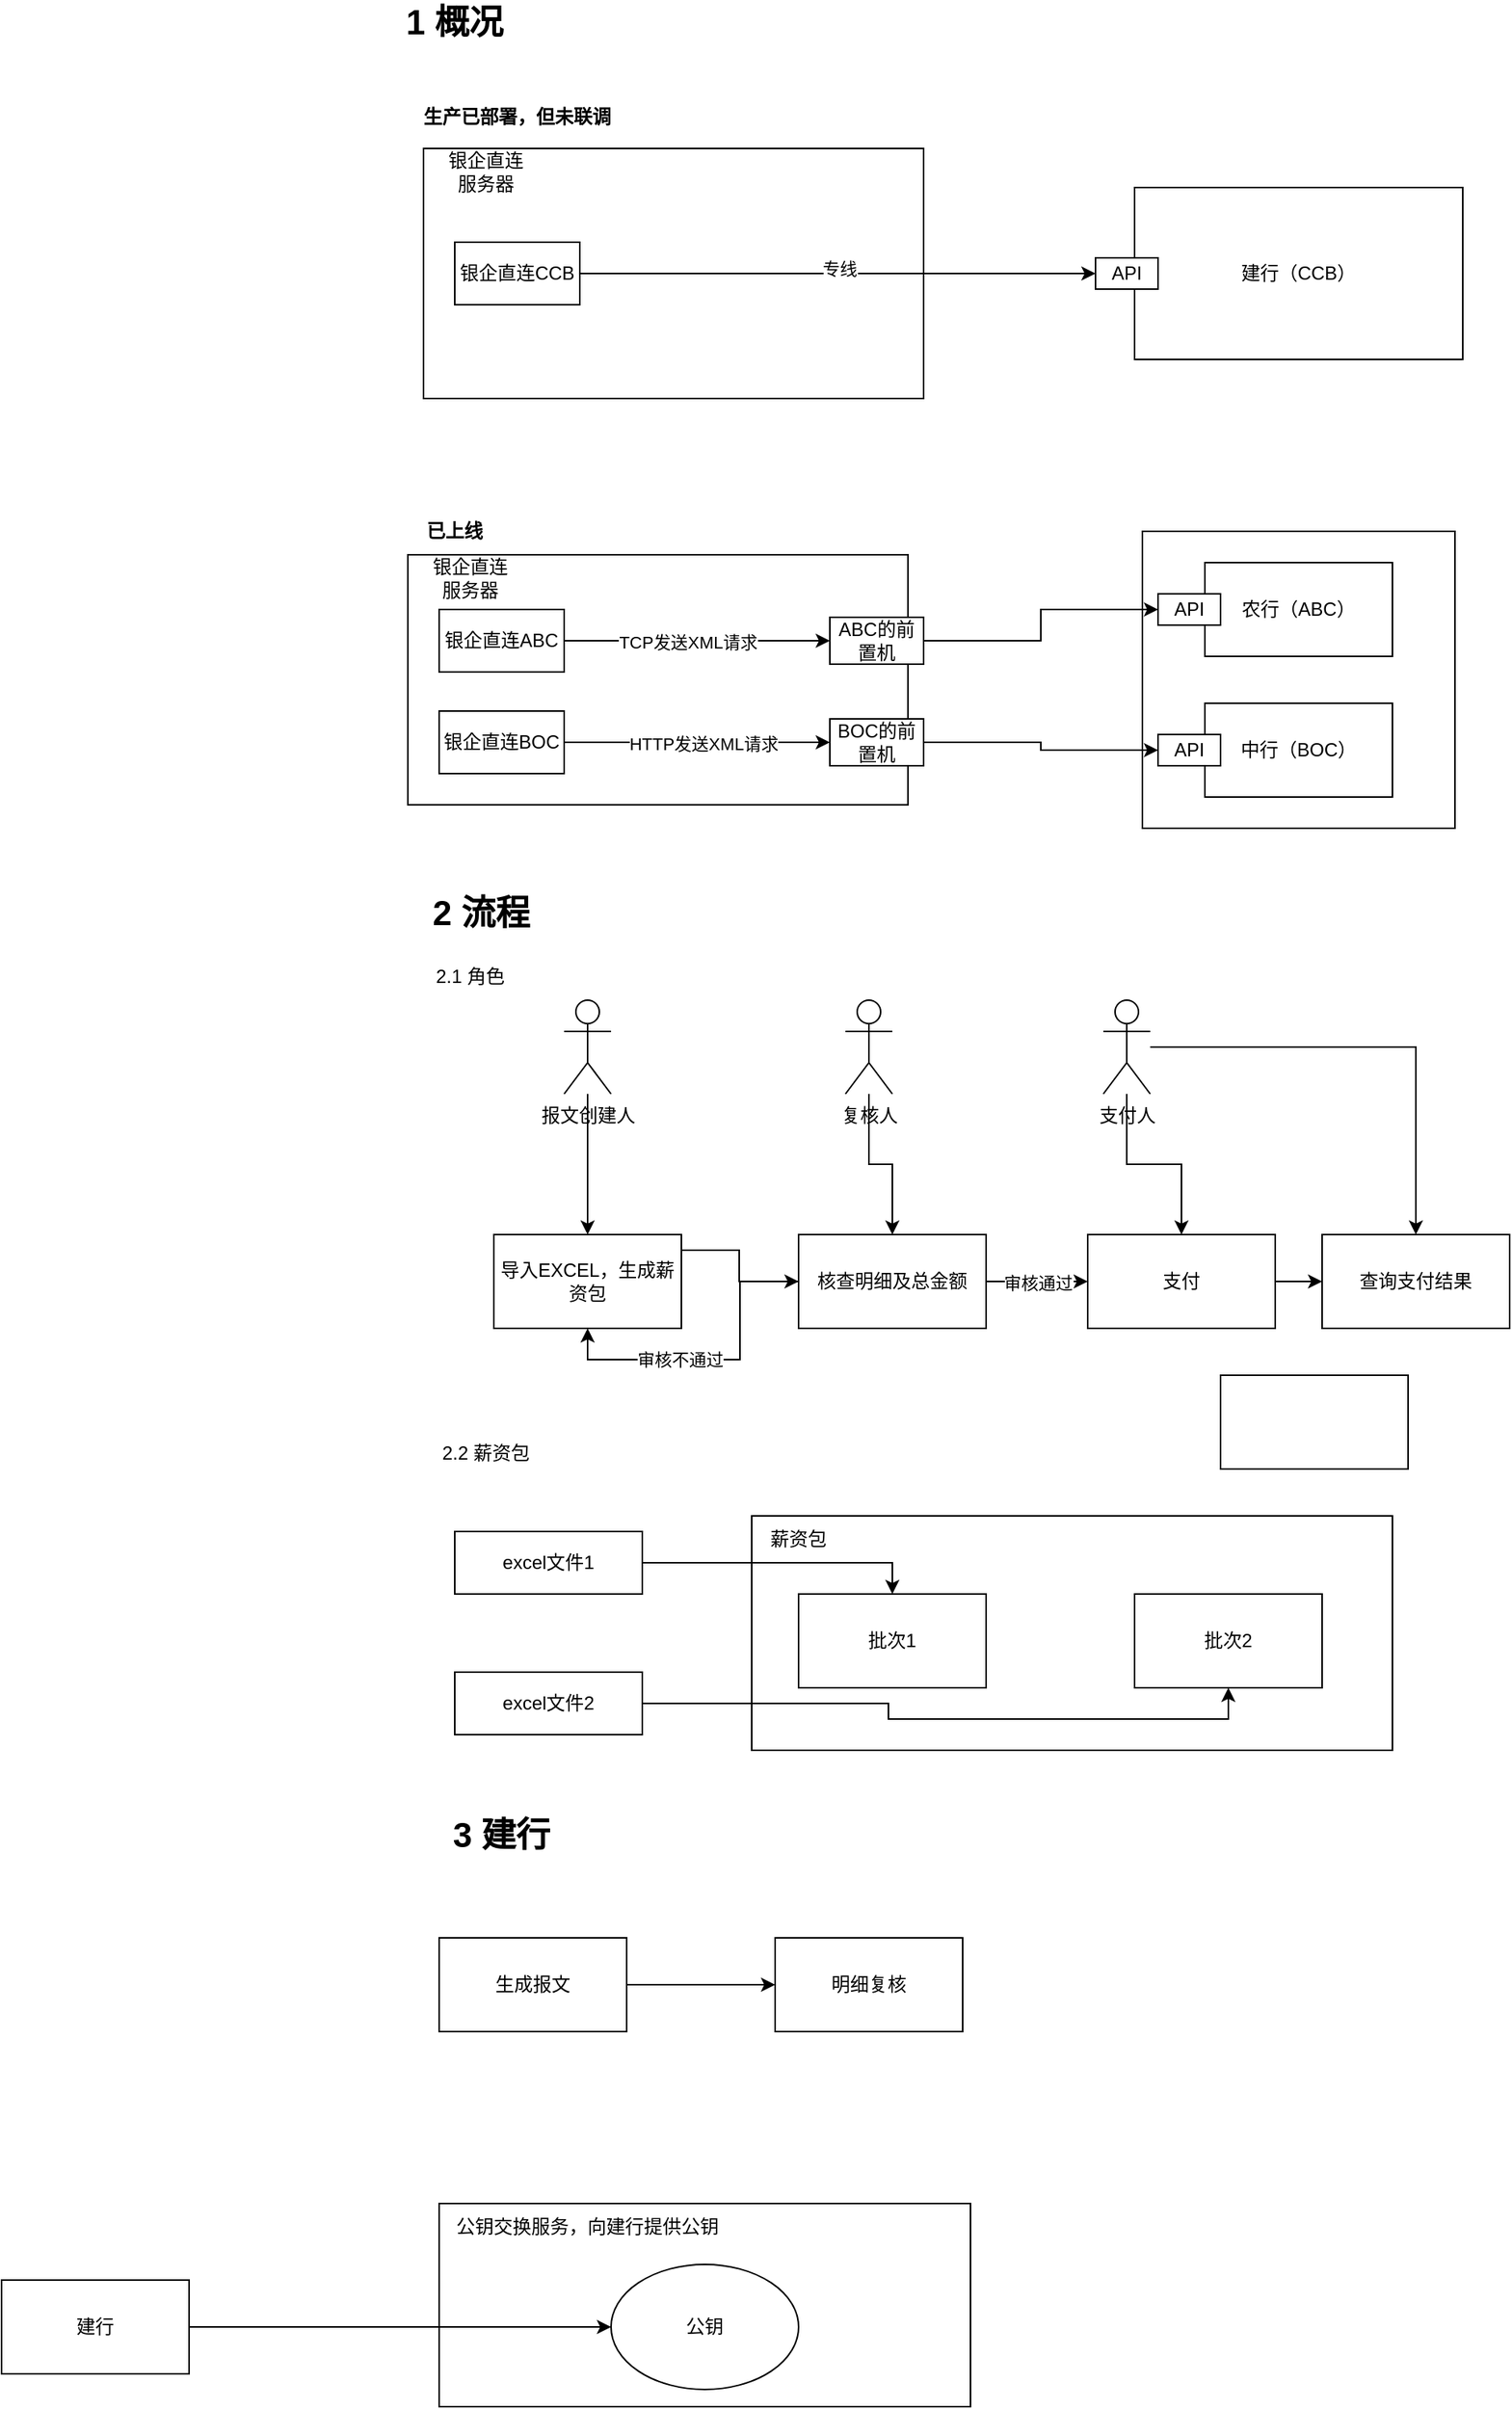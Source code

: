 <mxfile version="24.0.7" type="github">
  <diagram name="第 1 页" id="X4h0lDhVr6DsjgSZqi_2">
    <mxGraphModel dx="1961" dy="1806" grid="1" gridSize="10" guides="1" tooltips="1" connect="1" arrows="1" fold="1" page="1" pageScale="1" pageWidth="827" pageHeight="1169" math="0" shadow="0">
      <root>
        <mxCell id="0" />
        <mxCell id="1" parent="0" />
        <mxCell id="lKBQZbkwnr8usIHEwACZ-23" value="" style="rounded=0;whiteSpace=wrap;html=1;" parent="1" vertex="1">
          <mxGeometry x="-390" y="-265" width="320" height="160" as="geometry" />
        </mxCell>
        <mxCell id="lKBQZbkwnr8usIHEwACZ-7" value="" style="rounded=0;whiteSpace=wrap;html=1;" parent="1" vertex="1">
          <mxGeometry x="70" y="-20" width="200" height="190" as="geometry" />
        </mxCell>
        <mxCell id="lKBQZbkwnr8usIHEwACZ-1" value="" style="rounded=0;whiteSpace=wrap;html=1;" parent="1" vertex="1">
          <mxGeometry x="-400" y="-5" width="320" height="160" as="geometry" />
        </mxCell>
        <mxCell id="lKBQZbkwnr8usIHEwACZ-2" value="建行（CCB）" style="rounded=0;whiteSpace=wrap;html=1;" parent="1" vertex="1">
          <mxGeometry x="65" y="-240" width="210" height="110" as="geometry" />
        </mxCell>
        <mxCell id="lKBQZbkwnr8usIHEwACZ-3" value="农行（ABC）" style="rounded=0;whiteSpace=wrap;html=1;" parent="1" vertex="1">
          <mxGeometry x="110" width="120" height="60" as="geometry" />
        </mxCell>
        <mxCell id="lKBQZbkwnr8usIHEwACZ-4" value="中行（BOC）" style="rounded=0;whiteSpace=wrap;html=1;" parent="1" vertex="1">
          <mxGeometry x="110" y="90" width="120" height="60" as="geometry" />
        </mxCell>
        <mxCell id="lKBQZbkwnr8usIHEwACZ-5" value="银企直连服务器" style="text;strokeColor=none;align=center;fillColor=none;html=1;verticalAlign=middle;whiteSpace=wrap;rounded=0;" parent="1" vertex="1">
          <mxGeometry x="-390" y="-5" width="60" height="30" as="geometry" />
        </mxCell>
        <mxCell id="lKBQZbkwnr8usIHEwACZ-11" style="edgeStyle=orthogonalEdgeStyle;rounded=0;orthogonalLoop=1;jettySize=auto;html=1;entryX=0;entryY=0.5;entryDx=0;entryDy=0;" parent="1" source="lKBQZbkwnr8usIHEwACZ-6" target="lKBQZbkwnr8usIHEwACZ-9" edge="1">
          <mxGeometry relative="1" as="geometry" />
        </mxCell>
        <mxCell id="lKBQZbkwnr8usIHEwACZ-6" value="ABC的前置机" style="text;strokeColor=default;align=center;fillColor=default;html=1;verticalAlign=middle;whiteSpace=wrap;rounded=0;" parent="1" vertex="1">
          <mxGeometry x="-130" y="35" width="60" height="30" as="geometry" />
        </mxCell>
        <mxCell id="lKBQZbkwnr8usIHEwACZ-12" style="edgeStyle=orthogonalEdgeStyle;rounded=0;orthogonalLoop=1;jettySize=auto;html=1;entryX=0;entryY=0.5;entryDx=0;entryDy=0;" parent="1" source="lKBQZbkwnr8usIHEwACZ-8" target="lKBQZbkwnr8usIHEwACZ-10" edge="1">
          <mxGeometry relative="1" as="geometry" />
        </mxCell>
        <mxCell id="lKBQZbkwnr8usIHEwACZ-8" value="BOC的前置机" style="text;strokeColor=default;align=center;fillColor=default;html=1;verticalAlign=middle;whiteSpace=wrap;rounded=0;" parent="1" vertex="1">
          <mxGeometry x="-130" y="100" width="60" height="30" as="geometry" />
        </mxCell>
        <mxCell id="lKBQZbkwnr8usIHEwACZ-9" value="API" style="rounded=0;whiteSpace=wrap;html=1;" parent="1" vertex="1">
          <mxGeometry x="80" y="20" width="40" height="20" as="geometry" />
        </mxCell>
        <mxCell id="lKBQZbkwnr8usIHEwACZ-10" value="API" style="rounded=0;whiteSpace=wrap;html=1;" parent="1" vertex="1">
          <mxGeometry x="80" y="110" width="40" height="20" as="geometry" />
        </mxCell>
        <mxCell id="lKBQZbkwnr8usIHEwACZ-14" style="edgeStyle=orthogonalEdgeStyle;rounded=0;orthogonalLoop=1;jettySize=auto;html=1;entryX=0;entryY=0.5;entryDx=0;entryDy=0;" parent="1" source="lKBQZbkwnr8usIHEwACZ-13" target="lKBQZbkwnr8usIHEwACZ-6" edge="1">
          <mxGeometry relative="1" as="geometry" />
        </mxCell>
        <mxCell id="lKBQZbkwnr8usIHEwACZ-15" value="TCP发送XML请求" style="edgeLabel;html=1;align=center;verticalAlign=middle;resizable=0;points=[];" parent="lKBQZbkwnr8usIHEwACZ-14" vertex="1" connectable="0">
          <mxGeometry x="-0.076" y="-1" relative="1" as="geometry">
            <mxPoint as="offset" />
          </mxGeometry>
        </mxCell>
        <mxCell id="lKBQZbkwnr8usIHEwACZ-13" value="银企直连ABC" style="rounded=0;whiteSpace=wrap;html=1;" parent="1" vertex="1">
          <mxGeometry x="-380" y="30" width="80" height="40" as="geometry" />
        </mxCell>
        <mxCell id="lKBQZbkwnr8usIHEwACZ-17" style="edgeStyle=orthogonalEdgeStyle;rounded=0;orthogonalLoop=1;jettySize=auto;html=1;" parent="1" source="lKBQZbkwnr8usIHEwACZ-16" target="lKBQZbkwnr8usIHEwACZ-8" edge="1">
          <mxGeometry relative="1" as="geometry" />
        </mxCell>
        <mxCell id="lKBQZbkwnr8usIHEwACZ-18" value="HTTP发送XML请求" style="edgeLabel;html=1;align=center;verticalAlign=middle;resizable=0;points=[];" parent="lKBQZbkwnr8usIHEwACZ-17" vertex="1" connectable="0">
          <mxGeometry x="0.039" y="-1" relative="1" as="geometry">
            <mxPoint as="offset" />
          </mxGeometry>
        </mxCell>
        <mxCell id="lKBQZbkwnr8usIHEwACZ-16" value="银企直连BOC" style="rounded=0;whiteSpace=wrap;html=1;" parent="1" vertex="1">
          <mxGeometry x="-380" y="95" width="80" height="40" as="geometry" />
        </mxCell>
        <mxCell id="lKBQZbkwnr8usIHEwACZ-19" value="&lt;b&gt;已上线&lt;/b&gt;" style="text;strokeColor=none;align=center;fillColor=none;html=1;verticalAlign=middle;whiteSpace=wrap;rounded=0;" parent="1" vertex="1">
          <mxGeometry x="-400" y="-35" width="60" height="30" as="geometry" />
        </mxCell>
        <mxCell id="lKBQZbkwnr8usIHEwACZ-20" value="API" style="rounded=0;whiteSpace=wrap;html=1;" parent="1" vertex="1">
          <mxGeometry x="40" y="-195" width="40" height="20" as="geometry" />
        </mxCell>
        <mxCell id="lKBQZbkwnr8usIHEwACZ-22" style="edgeStyle=orthogonalEdgeStyle;rounded=0;orthogonalLoop=1;jettySize=auto;html=1;entryX=0;entryY=0.5;entryDx=0;entryDy=0;" parent="1" source="lKBQZbkwnr8usIHEwACZ-21" target="lKBQZbkwnr8usIHEwACZ-20" edge="1">
          <mxGeometry relative="1" as="geometry" />
        </mxCell>
        <mxCell id="lKBQZbkwnr8usIHEwACZ-25" value="专线" style="edgeLabel;html=1;align=center;verticalAlign=middle;resizable=0;points=[];" parent="lKBQZbkwnr8usIHEwACZ-22" vertex="1" connectable="0">
          <mxGeometry x="0.006" y="3" relative="1" as="geometry">
            <mxPoint as="offset" />
          </mxGeometry>
        </mxCell>
        <mxCell id="lKBQZbkwnr8usIHEwACZ-21" value="银企直连CCB" style="rounded=0;whiteSpace=wrap;html=1;" parent="1" vertex="1">
          <mxGeometry x="-370" y="-205" width="80" height="40" as="geometry" />
        </mxCell>
        <mxCell id="lKBQZbkwnr8usIHEwACZ-24" value="银企直连服务器" style="text;strokeColor=none;align=center;fillColor=none;html=1;verticalAlign=middle;whiteSpace=wrap;rounded=0;" parent="1" vertex="1">
          <mxGeometry x="-380" y="-265" width="60" height="30" as="geometry" />
        </mxCell>
        <mxCell id="fc6A62byB4PiE7tNbmaq-1" value="&lt;b&gt;生产已部署，但未联调&lt;/b&gt;" style="text;strokeColor=none;align=center;fillColor=none;html=1;verticalAlign=middle;whiteSpace=wrap;rounded=0;" vertex="1" parent="1">
          <mxGeometry x="-400" y="-300" width="140" height="30" as="geometry" />
        </mxCell>
        <mxCell id="fc6A62byB4PiE7tNbmaq-2" value="&lt;b&gt;&lt;font style=&quot;font-size: 22px;&quot;&gt;1 概况&lt;/font&gt;&lt;/b&gt;" style="text;strokeColor=none;align=center;fillColor=none;html=1;verticalAlign=middle;whiteSpace=wrap;rounded=0;" vertex="1" parent="1">
          <mxGeometry x="-430" y="-360" width="120" height="30" as="geometry" />
        </mxCell>
        <mxCell id="fc6A62byB4PiE7tNbmaq-3" value="&lt;b&gt;&lt;font style=&quot;font-size: 22px;&quot;&gt;2 流程&lt;/font&gt;&lt;/b&gt;" style="text;strokeColor=none;align=center;fillColor=none;html=1;verticalAlign=middle;whiteSpace=wrap;rounded=0;" vertex="1" parent="1">
          <mxGeometry x="-413" y="210" width="120" height="30" as="geometry" />
        </mxCell>
        <mxCell id="fc6A62byB4PiE7tNbmaq-9" style="edgeStyle=orthogonalEdgeStyle;rounded=0;orthogonalLoop=1;jettySize=auto;html=1;entryX=0.5;entryY=0;entryDx=0;entryDy=0;" edge="1" parent="1" source="fc6A62byB4PiE7tNbmaq-4" target="fc6A62byB4PiE7tNbmaq-8">
          <mxGeometry relative="1" as="geometry" />
        </mxCell>
        <mxCell id="fc6A62byB4PiE7tNbmaq-4" value="报文创建人" style="shape=umlActor;verticalLabelPosition=bottom;verticalAlign=top;html=1;outlineConnect=0;" vertex="1" parent="1">
          <mxGeometry x="-300" y="280" width="30" height="60" as="geometry" />
        </mxCell>
        <mxCell id="fc6A62byB4PiE7tNbmaq-5" value="2.1 角色" style="text;strokeColor=none;align=center;fillColor=none;html=1;verticalAlign=middle;whiteSpace=wrap;rounded=0;" vertex="1" parent="1">
          <mxGeometry x="-390" y="250" width="60" height="30" as="geometry" />
        </mxCell>
        <mxCell id="fc6A62byB4PiE7tNbmaq-12" style="edgeStyle=orthogonalEdgeStyle;rounded=0;orthogonalLoop=1;jettySize=auto;html=1;" edge="1" parent="1" source="fc6A62byB4PiE7tNbmaq-6" target="fc6A62byB4PiE7tNbmaq-10">
          <mxGeometry relative="1" as="geometry" />
        </mxCell>
        <mxCell id="fc6A62byB4PiE7tNbmaq-6" value="复核人" style="shape=umlActor;verticalLabelPosition=bottom;verticalAlign=top;html=1;outlineConnect=0;" vertex="1" parent="1">
          <mxGeometry x="-120" y="280" width="30" height="60" as="geometry" />
        </mxCell>
        <mxCell id="fc6A62byB4PiE7tNbmaq-14" style="edgeStyle=orthogonalEdgeStyle;rounded=0;orthogonalLoop=1;jettySize=auto;html=1;entryX=0.5;entryY=0;entryDx=0;entryDy=0;" edge="1" parent="1" source="fc6A62byB4PiE7tNbmaq-7" target="fc6A62byB4PiE7tNbmaq-13">
          <mxGeometry relative="1" as="geometry" />
        </mxCell>
        <mxCell id="fc6A62byB4PiE7tNbmaq-16" style="edgeStyle=orthogonalEdgeStyle;rounded=0;orthogonalLoop=1;jettySize=auto;html=1;entryX=0.5;entryY=0;entryDx=0;entryDy=0;" edge="1" parent="1" source="fc6A62byB4PiE7tNbmaq-7" target="fc6A62byB4PiE7tNbmaq-15">
          <mxGeometry relative="1" as="geometry" />
        </mxCell>
        <mxCell id="fc6A62byB4PiE7tNbmaq-7" value="支付人" style="shape=umlActor;verticalLabelPosition=bottom;verticalAlign=top;html=1;outlineConnect=0;" vertex="1" parent="1">
          <mxGeometry x="45" y="280" width="30" height="60" as="geometry" />
        </mxCell>
        <mxCell id="fc6A62byB4PiE7tNbmaq-11" style="edgeStyle=orthogonalEdgeStyle;rounded=0;orthogonalLoop=1;jettySize=auto;html=1;entryX=0;entryY=0.5;entryDx=0;entryDy=0;" edge="1" parent="1" source="fc6A62byB4PiE7tNbmaq-8" target="fc6A62byB4PiE7tNbmaq-10">
          <mxGeometry relative="1" as="geometry">
            <Array as="points">
              <mxPoint x="-188" y="440" />
              <mxPoint x="-188" y="460" />
            </Array>
          </mxGeometry>
        </mxCell>
        <mxCell id="fc6A62byB4PiE7tNbmaq-8" value="导入EXCEL，生成薪资包" style="rounded=0;whiteSpace=wrap;html=1;" vertex="1" parent="1">
          <mxGeometry x="-345" y="430" width="120" height="60" as="geometry" />
        </mxCell>
        <mxCell id="fc6A62byB4PiE7tNbmaq-18" style="edgeStyle=orthogonalEdgeStyle;rounded=0;orthogonalLoop=1;jettySize=auto;html=1;entryX=0;entryY=0.5;entryDx=0;entryDy=0;" edge="1" parent="1" source="fc6A62byB4PiE7tNbmaq-10" target="fc6A62byB4PiE7tNbmaq-13">
          <mxGeometry relative="1" as="geometry" />
        </mxCell>
        <mxCell id="fc6A62byB4PiE7tNbmaq-23" value="审核通过" style="edgeLabel;html=1;align=center;verticalAlign=middle;resizable=0;points=[];" vertex="1" connectable="0" parent="fc6A62byB4PiE7tNbmaq-18">
          <mxGeometry x="0.009" y="-1" relative="1" as="geometry">
            <mxPoint as="offset" />
          </mxGeometry>
        </mxCell>
        <mxCell id="fc6A62byB4PiE7tNbmaq-21" style="edgeStyle=orthogonalEdgeStyle;rounded=0;orthogonalLoop=1;jettySize=auto;html=1;entryX=0.5;entryY=1;entryDx=0;entryDy=0;" edge="1" parent="1" source="fc6A62byB4PiE7tNbmaq-10" target="fc6A62byB4PiE7tNbmaq-8">
          <mxGeometry relative="1" as="geometry" />
        </mxCell>
        <mxCell id="fc6A62byB4PiE7tNbmaq-22" value="审核不通过" style="edgeLabel;html=1;align=center;verticalAlign=middle;resizable=0;points=[];" vertex="1" connectable="0" parent="fc6A62byB4PiE7tNbmaq-21">
          <mxGeometry x="0.227" relative="1" as="geometry">
            <mxPoint as="offset" />
          </mxGeometry>
        </mxCell>
        <mxCell id="fc6A62byB4PiE7tNbmaq-10" value="核查明细及总金额" style="rounded=0;whiteSpace=wrap;html=1;" vertex="1" parent="1">
          <mxGeometry x="-150" y="430" width="120" height="60" as="geometry" />
        </mxCell>
        <mxCell id="fc6A62byB4PiE7tNbmaq-19" style="edgeStyle=orthogonalEdgeStyle;rounded=0;orthogonalLoop=1;jettySize=auto;html=1;entryX=0;entryY=0.5;entryDx=0;entryDy=0;" edge="1" parent="1" source="fc6A62byB4PiE7tNbmaq-13" target="fc6A62byB4PiE7tNbmaq-15">
          <mxGeometry relative="1" as="geometry" />
        </mxCell>
        <mxCell id="fc6A62byB4PiE7tNbmaq-13" value="支付" style="rounded=0;whiteSpace=wrap;html=1;" vertex="1" parent="1">
          <mxGeometry x="35" y="430" width="120" height="60" as="geometry" />
        </mxCell>
        <mxCell id="fc6A62byB4PiE7tNbmaq-15" value="查询支付结果" style="rounded=0;whiteSpace=wrap;html=1;" vertex="1" parent="1">
          <mxGeometry x="185" y="430" width="120" height="60" as="geometry" />
        </mxCell>
        <mxCell id="fc6A62byB4PiE7tNbmaq-24" value="2.2 薪资包" style="text;strokeColor=none;align=center;fillColor=none;html=1;verticalAlign=middle;whiteSpace=wrap;rounded=0;" vertex="1" parent="1">
          <mxGeometry x="-380" y="555" width="60" height="30" as="geometry" />
        </mxCell>
        <mxCell id="fc6A62byB4PiE7tNbmaq-25" value="" style="rounded=0;whiteSpace=wrap;html=1;" vertex="1" parent="1">
          <mxGeometry x="-180" y="610" width="410" height="150" as="geometry" />
        </mxCell>
        <mxCell id="fc6A62byB4PiE7tNbmaq-26" value="批次1" style="rounded=0;whiteSpace=wrap;html=1;" vertex="1" parent="1">
          <mxGeometry x="-150" y="660" width="120" height="60" as="geometry" />
        </mxCell>
        <mxCell id="fc6A62byB4PiE7tNbmaq-30" style="edgeStyle=orthogonalEdgeStyle;rounded=0;orthogonalLoop=1;jettySize=auto;html=1;entryX=0.5;entryY=0;entryDx=0;entryDy=0;" edge="1" parent="1" source="fc6A62byB4PiE7tNbmaq-27" target="fc6A62byB4PiE7tNbmaq-26">
          <mxGeometry relative="1" as="geometry" />
        </mxCell>
        <mxCell id="fc6A62byB4PiE7tNbmaq-27" value="excel文件1" style="rounded=0;whiteSpace=wrap;html=1;" vertex="1" parent="1">
          <mxGeometry x="-370" y="620" width="120" height="40" as="geometry" />
        </mxCell>
        <mxCell id="fc6A62byB4PiE7tNbmaq-31" style="edgeStyle=orthogonalEdgeStyle;rounded=0;orthogonalLoop=1;jettySize=auto;html=1;entryX=0.5;entryY=1;entryDx=0;entryDy=0;" edge="1" parent="1" source="fc6A62byB4PiE7tNbmaq-28" target="fc6A62byB4PiE7tNbmaq-29">
          <mxGeometry relative="1" as="geometry" />
        </mxCell>
        <mxCell id="fc6A62byB4PiE7tNbmaq-28" value="excel文件2" style="rounded=0;whiteSpace=wrap;html=1;" vertex="1" parent="1">
          <mxGeometry x="-370" y="710" width="120" height="40" as="geometry" />
        </mxCell>
        <mxCell id="fc6A62byB4PiE7tNbmaq-29" value="批次2" style="rounded=0;whiteSpace=wrap;html=1;" vertex="1" parent="1">
          <mxGeometry x="65" y="660" width="120" height="60" as="geometry" />
        </mxCell>
        <mxCell id="fc6A62byB4PiE7tNbmaq-32" value="薪资包" style="text;strokeColor=none;align=center;fillColor=none;html=1;verticalAlign=middle;whiteSpace=wrap;rounded=0;" vertex="1" parent="1">
          <mxGeometry x="-180" y="610" width="60" height="30" as="geometry" />
        </mxCell>
        <mxCell id="fc6A62byB4PiE7tNbmaq-33" value="" style="rounded=0;whiteSpace=wrap;html=1;" vertex="1" parent="1">
          <mxGeometry x="120" y="520" width="120" height="60" as="geometry" />
        </mxCell>
        <mxCell id="fc6A62byB4PiE7tNbmaq-34" value="&lt;b&gt;&lt;font style=&quot;font-size: 22px;&quot;&gt;3 建行&lt;/font&gt;&lt;/b&gt;" style="text;strokeColor=none;align=center;fillColor=none;html=1;verticalAlign=middle;whiteSpace=wrap;rounded=0;" vertex="1" parent="1">
          <mxGeometry x="-400" y="800" width="120" height="30" as="geometry" />
        </mxCell>
        <mxCell id="fc6A62byB4PiE7tNbmaq-37" style="edgeStyle=orthogonalEdgeStyle;rounded=0;orthogonalLoop=1;jettySize=auto;html=1;entryX=0;entryY=0.5;entryDx=0;entryDy=0;" edge="1" parent="1" source="fc6A62byB4PiE7tNbmaq-35" target="fc6A62byB4PiE7tNbmaq-36">
          <mxGeometry relative="1" as="geometry" />
        </mxCell>
        <mxCell id="fc6A62byB4PiE7tNbmaq-35" value="生成报文" style="rounded=0;whiteSpace=wrap;html=1;" vertex="1" parent="1">
          <mxGeometry x="-380" y="880" width="120" height="60" as="geometry" />
        </mxCell>
        <mxCell id="fc6A62byB4PiE7tNbmaq-36" value="明细复核" style="rounded=0;whiteSpace=wrap;html=1;" vertex="1" parent="1">
          <mxGeometry x="-165" y="880" width="120" height="60" as="geometry" />
        </mxCell>
        <mxCell id="fc6A62byB4PiE7tNbmaq-41" value="" style="rounded=0;whiteSpace=wrap;html=1;" vertex="1" parent="1">
          <mxGeometry x="-380" y="1050" width="340" height="130" as="geometry" />
        </mxCell>
        <mxCell id="fc6A62byB4PiE7tNbmaq-42" value="公钥交换服务，向建行提供公钥" style="text;strokeColor=none;align=center;fillColor=none;html=1;verticalAlign=middle;whiteSpace=wrap;rounded=0;" vertex="1" parent="1">
          <mxGeometry x="-370" y="1050" width="170" height="30" as="geometry" />
        </mxCell>
        <mxCell id="fc6A62byB4PiE7tNbmaq-43" value="公钥" style="ellipse;whiteSpace=wrap;html=1;" vertex="1" parent="1">
          <mxGeometry x="-270" y="1089" width="120" height="80" as="geometry" />
        </mxCell>
        <mxCell id="fc6A62byB4PiE7tNbmaq-45" style="edgeStyle=orthogonalEdgeStyle;rounded=0;orthogonalLoop=1;jettySize=auto;html=1;entryX=0;entryY=0.5;entryDx=0;entryDy=0;" edge="1" parent="1" source="fc6A62byB4PiE7tNbmaq-44" target="fc6A62byB4PiE7tNbmaq-43">
          <mxGeometry relative="1" as="geometry" />
        </mxCell>
        <mxCell id="fc6A62byB4PiE7tNbmaq-44" value="建行" style="rounded=0;whiteSpace=wrap;html=1;" vertex="1" parent="1">
          <mxGeometry x="-660" y="1099" width="120" height="60" as="geometry" />
        </mxCell>
      </root>
    </mxGraphModel>
  </diagram>
</mxfile>
